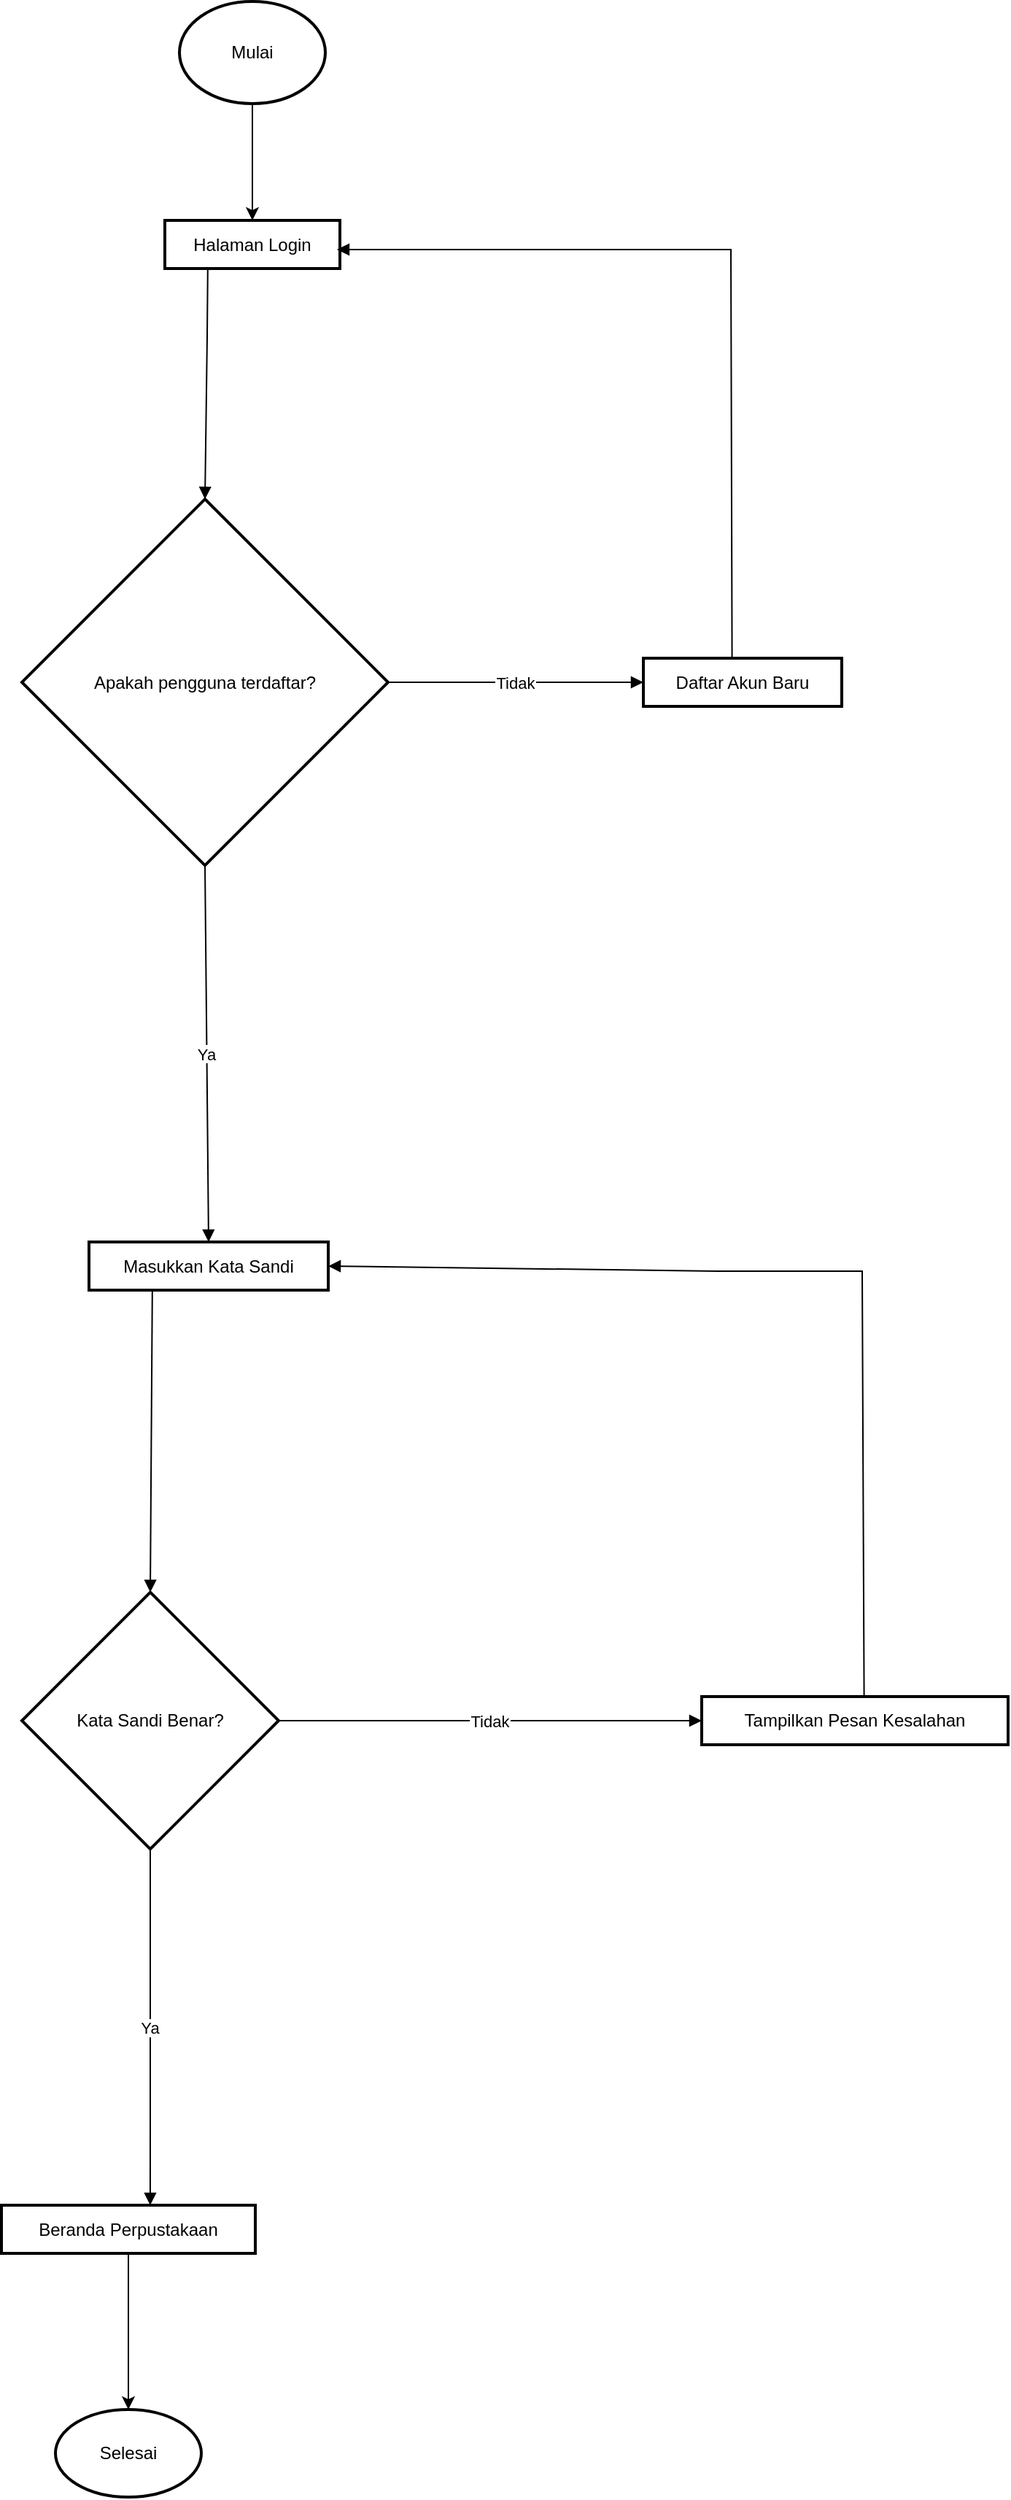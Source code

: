 <mxfile version="24.7.8">
  <diagram name="Page-1" id="myt_x5N6EYknn8tsjSJt">
    <mxGraphModel dx="1036" dy="1706" grid="1" gridSize="10" guides="1" tooltips="1" connect="1" arrows="1" fold="1" page="1" pageScale="1" pageWidth="850" pageHeight="1100" math="0" shadow="0">
      <root>
        <mxCell id="0" />
        <mxCell id="1" parent="0" />
        <mxCell id="_Pr8E08PzbUdKEKPz8hQ-20" value="Halaman Login" style="whiteSpace=wrap;strokeWidth=2;" vertex="1" parent="1">
          <mxGeometry x="272" y="20" width="120" height="33" as="geometry" />
        </mxCell>
        <mxCell id="_Pr8E08PzbUdKEKPz8hQ-21" value="Apakah pengguna terdaftar?" style="rhombus;strokeWidth=2;whiteSpace=wrap;" vertex="1" parent="1">
          <mxGeometry x="174" y="211" width="251" height="251" as="geometry" />
        </mxCell>
        <mxCell id="_Pr8E08PzbUdKEKPz8hQ-22" value="Masukkan Kata Sandi" style="whiteSpace=wrap;strokeWidth=2;" vertex="1" parent="1">
          <mxGeometry x="220" y="720" width="164" height="33" as="geometry" />
        </mxCell>
        <mxCell id="_Pr8E08PzbUdKEKPz8hQ-23" value="Daftar Akun Baru" style="whiteSpace=wrap;strokeWidth=2;" vertex="1" parent="1">
          <mxGeometry x="600" y="320" width="136" height="33" as="geometry" />
        </mxCell>
        <mxCell id="_Pr8E08PzbUdKEKPz8hQ-24" value="Kata Sandi Benar?" style="rhombus;strokeWidth=2;whiteSpace=wrap;" vertex="1" parent="1">
          <mxGeometry x="174" y="960" width="176" height="176" as="geometry" />
        </mxCell>
        <mxCell id="_Pr8E08PzbUdKEKPz8hQ-40" style="edgeStyle=orthogonalEdgeStyle;rounded=0;orthogonalLoop=1;jettySize=auto;html=1;exitX=0.5;exitY=1;exitDx=0;exitDy=0;" edge="1" parent="1" source="_Pr8E08PzbUdKEKPz8hQ-25" target="_Pr8E08PzbUdKEKPz8hQ-39">
          <mxGeometry relative="1" as="geometry" />
        </mxCell>
        <mxCell id="_Pr8E08PzbUdKEKPz8hQ-25" value="Beranda Perpustakaan" style="whiteSpace=wrap;strokeWidth=2;" vertex="1" parent="1">
          <mxGeometry x="160" y="1380" width="174" height="33" as="geometry" />
        </mxCell>
        <mxCell id="_Pr8E08PzbUdKEKPz8hQ-26" value="Tampilkan Pesan Kesalahan" style="whiteSpace=wrap;strokeWidth=2;" vertex="1" parent="1">
          <mxGeometry x="640" y="1031.5" width="210" height="33" as="geometry" />
        </mxCell>
        <mxCell id="_Pr8E08PzbUdKEKPz8hQ-27" value="" style="curved=0;startArrow=none;endArrow=block;exitX=0.24;exitY=1.01;entryX=0.5;entryY=0;rounded=0;" edge="1" parent="1" source="_Pr8E08PzbUdKEKPz8hQ-20" target="_Pr8E08PzbUdKEKPz8hQ-21">
          <mxGeometry relative="1" as="geometry">
            <Array as="points">
              <mxPoint x="301" y="100" />
            </Array>
          </mxGeometry>
        </mxCell>
        <mxCell id="_Pr8E08PzbUdKEKPz8hQ-28" value="Ya" style="curved=0;startArrow=none;endArrow=block;exitX=0.5;exitY=1;entryX=0.5;entryY=0;rounded=0;exitDx=0;exitDy=0;" edge="1" parent="1" source="_Pr8E08PzbUdKEKPz8hQ-21" target="_Pr8E08PzbUdKEKPz8hQ-22">
          <mxGeometry relative="1" as="geometry">
            <Array as="points" />
          </mxGeometry>
        </mxCell>
        <mxCell id="_Pr8E08PzbUdKEKPz8hQ-29" value="Tidak" style="curved=0;startArrow=none;endArrow=block;exitX=1;exitY=0.5;entryX=0;entryY=0.5;rounded=0;exitDx=0;exitDy=0;entryDx=0;entryDy=0;entryPerimeter=0;" edge="1" parent="1" source="_Pr8E08PzbUdKEKPz8hQ-21" target="_Pr8E08PzbUdKEKPz8hQ-23">
          <mxGeometry relative="1" as="geometry">
            <Array as="points" />
          </mxGeometry>
        </mxCell>
        <mxCell id="_Pr8E08PzbUdKEKPz8hQ-30" value="" style="curved=0;startArrow=none;endArrow=block;exitX=0.26;exitY=1.01;entryX=0.5;entryY=0;rounded=0;" edge="1" parent="1" source="_Pr8E08PzbUdKEKPz8hQ-22" target="_Pr8E08PzbUdKEKPz8hQ-24">
          <mxGeometry relative="1" as="geometry">
            <Array as="points" />
          </mxGeometry>
        </mxCell>
        <mxCell id="_Pr8E08PzbUdKEKPz8hQ-31" value="Ya" style="curved=0;startArrow=none;endArrow=block;entryX=0.586;entryY=0;rounded=0;exitX=0.5;exitY=1;exitDx=0;exitDy=0;entryDx=0;entryDy=0;entryPerimeter=0;" edge="1" parent="1" source="_Pr8E08PzbUdKEKPz8hQ-24" target="_Pr8E08PzbUdKEKPz8hQ-25">
          <mxGeometry relative="1" as="geometry">
            <Array as="points">
              <mxPoint x="262" y="1260" />
              <mxPoint x="262" y="1320" />
            </Array>
            <mxPoint x="270" y="1140" as="sourcePoint" />
          </mxGeometry>
        </mxCell>
        <mxCell id="_Pr8E08PzbUdKEKPz8hQ-32" value="Tidak" style="curved=0;startArrow=none;endArrow=block;exitX=1;exitY=0.5;entryX=0;entryY=0.5;rounded=0;exitDx=0;exitDy=0;entryDx=0;entryDy=0;" edge="1" parent="1" source="_Pr8E08PzbUdKEKPz8hQ-24" target="_Pr8E08PzbUdKEKPz8hQ-26">
          <mxGeometry relative="1" as="geometry">
            <Array as="points" />
          </mxGeometry>
        </mxCell>
        <mxCell id="_Pr8E08PzbUdKEKPz8hQ-33" value="" style="curved=0;startArrow=none;endArrow=block;exitX=0.53;exitY=0;entryX=1;entryY=0.5;rounded=0;entryDx=0;entryDy=0;" edge="1" parent="1" source="_Pr8E08PzbUdKEKPz8hQ-26" target="_Pr8E08PzbUdKEKPz8hQ-22">
          <mxGeometry relative="1" as="geometry">
            <Array as="points">
              <mxPoint x="750" y="740" />
              <mxPoint x="650" y="740" />
            </Array>
          </mxGeometry>
        </mxCell>
        <mxCell id="_Pr8E08PzbUdKEKPz8hQ-34" value="" style="curved=0;startArrow=none;endArrow=block;exitX=0.447;exitY=-0.03;entryX=0.983;entryY=0.606;rounded=0;entryDx=0;entryDy=0;exitDx=0;exitDy=0;exitPerimeter=0;entryPerimeter=0;" edge="1" parent="1" source="_Pr8E08PzbUdKEKPz8hQ-23" target="_Pr8E08PzbUdKEKPz8hQ-20">
          <mxGeometry relative="1" as="geometry">
            <Array as="points">
              <mxPoint x="660" y="40" />
              <mxPoint x="453" y="40" />
            </Array>
          </mxGeometry>
        </mxCell>
        <mxCell id="_Pr8E08PzbUdKEKPz8hQ-38" style="edgeStyle=orthogonalEdgeStyle;rounded=0;orthogonalLoop=1;jettySize=auto;html=1;exitX=0.5;exitY=1;exitDx=0;exitDy=0;exitPerimeter=0;entryX=0.5;entryY=0;entryDx=0;entryDy=0;" edge="1" parent="1" source="_Pr8E08PzbUdKEKPz8hQ-37" target="_Pr8E08PzbUdKEKPz8hQ-20">
          <mxGeometry relative="1" as="geometry" />
        </mxCell>
        <mxCell id="_Pr8E08PzbUdKEKPz8hQ-37" value="Mulai" style="strokeWidth=2;html=1;shape=mxgraph.flowchart.start_1;whiteSpace=wrap;" vertex="1" parent="1">
          <mxGeometry x="282" y="-130" width="100" height="70" as="geometry" />
        </mxCell>
        <mxCell id="_Pr8E08PzbUdKEKPz8hQ-39" value="Selesai" style="strokeWidth=2;html=1;shape=mxgraph.flowchart.start_1;whiteSpace=wrap;" vertex="1" parent="1">
          <mxGeometry x="197" y="1520" width="100" height="60" as="geometry" />
        </mxCell>
      </root>
    </mxGraphModel>
  </diagram>
</mxfile>
